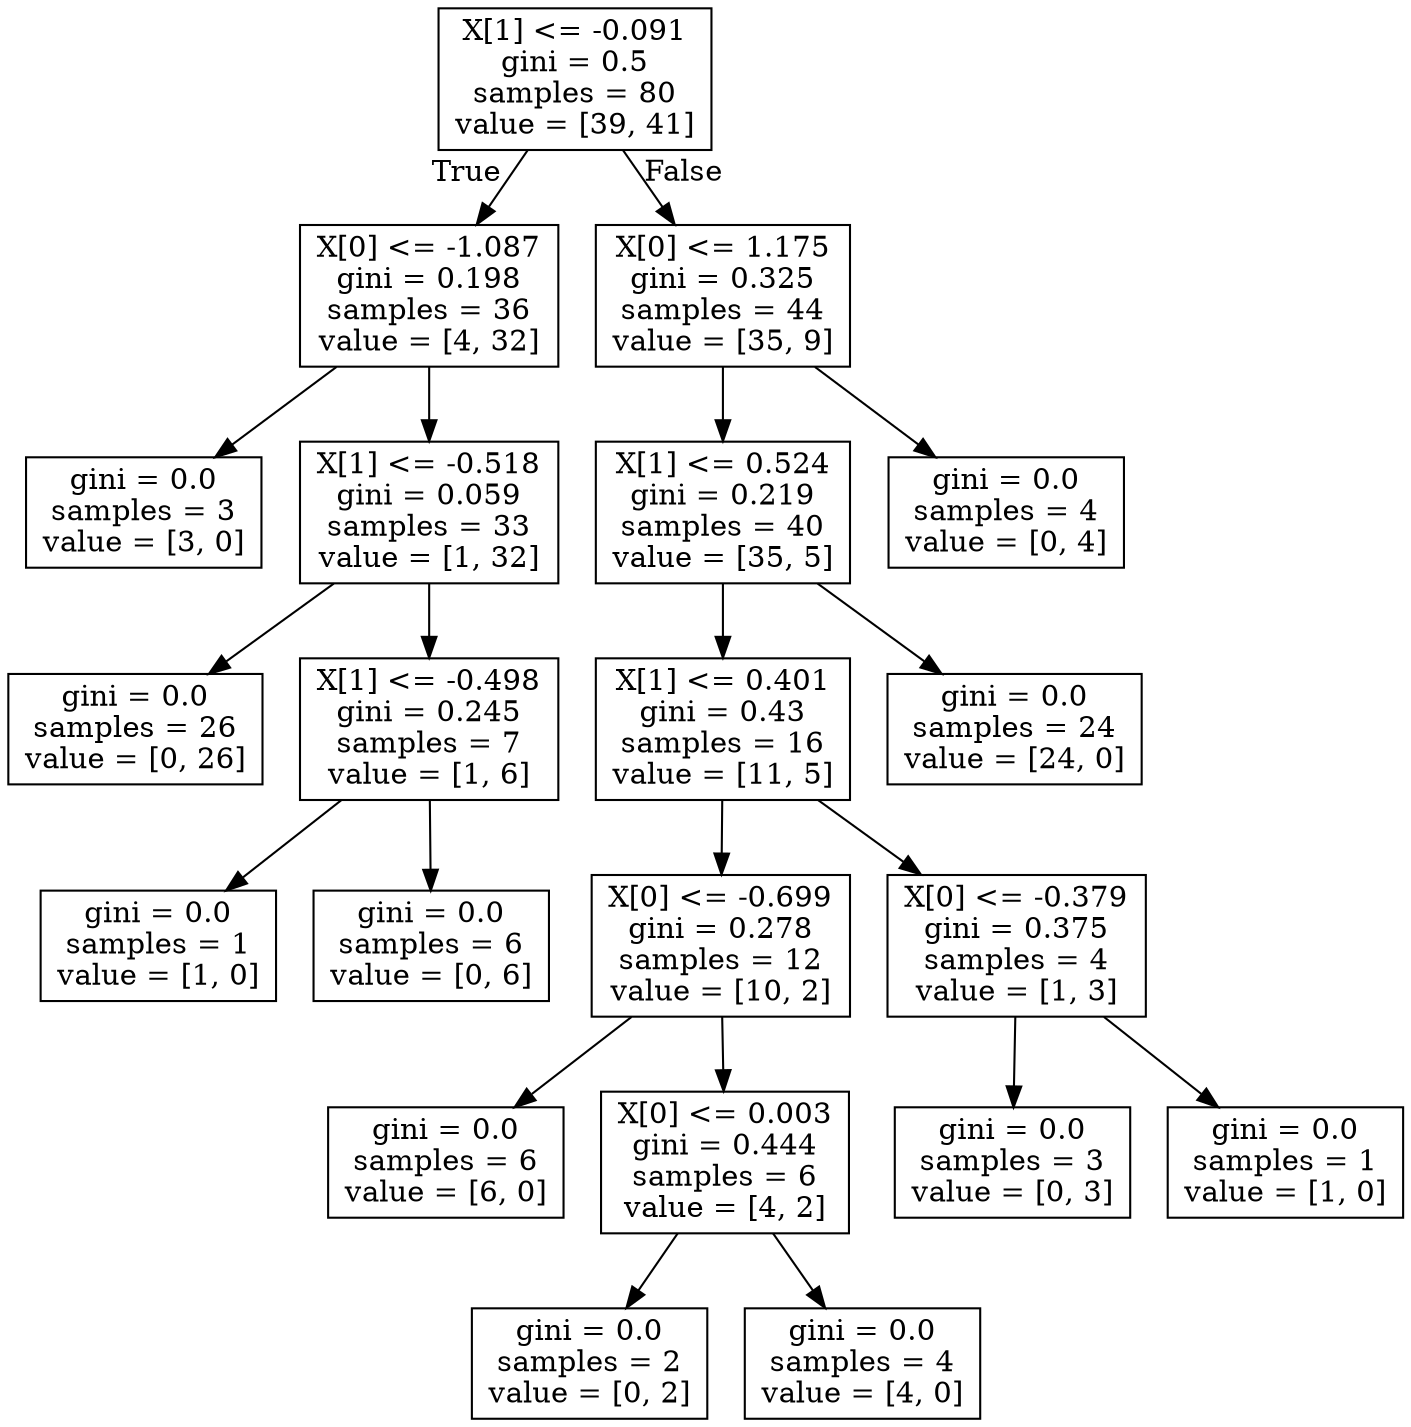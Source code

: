 digraph Tree {
node [shape=box] ;
0 [label="X[1] <= -0.091\ngini = 0.5\nsamples = 80\nvalue = [39, 41]"] ;
1 [label="X[0] <= -1.087\ngini = 0.198\nsamples = 36\nvalue = [4, 32]"] ;
0 -> 1 [labeldistance=2.5, labelangle=45, headlabel="True"] ;
2 [label="gini = 0.0\nsamples = 3\nvalue = [3, 0]"] ;
1 -> 2 ;
3 [label="X[1] <= -0.518\ngini = 0.059\nsamples = 33\nvalue = [1, 32]"] ;
1 -> 3 ;
4 [label="gini = 0.0\nsamples = 26\nvalue = [0, 26]"] ;
3 -> 4 ;
5 [label="X[1] <= -0.498\ngini = 0.245\nsamples = 7\nvalue = [1, 6]"] ;
3 -> 5 ;
6 [label="gini = 0.0\nsamples = 1\nvalue = [1, 0]"] ;
5 -> 6 ;
7 [label="gini = 0.0\nsamples = 6\nvalue = [0, 6]"] ;
5 -> 7 ;
8 [label="X[0] <= 1.175\ngini = 0.325\nsamples = 44\nvalue = [35, 9]"] ;
0 -> 8 [labeldistance=2.5, labelangle=-45, headlabel="False"] ;
9 [label="X[1] <= 0.524\ngini = 0.219\nsamples = 40\nvalue = [35, 5]"] ;
8 -> 9 ;
10 [label="X[1] <= 0.401\ngini = 0.43\nsamples = 16\nvalue = [11, 5]"] ;
9 -> 10 ;
11 [label="X[0] <= -0.699\ngini = 0.278\nsamples = 12\nvalue = [10, 2]"] ;
10 -> 11 ;
12 [label="gini = 0.0\nsamples = 6\nvalue = [6, 0]"] ;
11 -> 12 ;
13 [label="X[0] <= 0.003\ngini = 0.444\nsamples = 6\nvalue = [4, 2]"] ;
11 -> 13 ;
14 [label="gini = 0.0\nsamples = 2\nvalue = [0, 2]"] ;
13 -> 14 ;
15 [label="gini = 0.0\nsamples = 4\nvalue = [4, 0]"] ;
13 -> 15 ;
16 [label="X[0] <= -0.379\ngini = 0.375\nsamples = 4\nvalue = [1, 3]"] ;
10 -> 16 ;
17 [label="gini = 0.0\nsamples = 3\nvalue = [0, 3]"] ;
16 -> 17 ;
18 [label="gini = 0.0\nsamples = 1\nvalue = [1, 0]"] ;
16 -> 18 ;
19 [label="gini = 0.0\nsamples = 24\nvalue = [24, 0]"] ;
9 -> 19 ;
20 [label="gini = 0.0\nsamples = 4\nvalue = [0, 4]"] ;
8 -> 20 ;
}